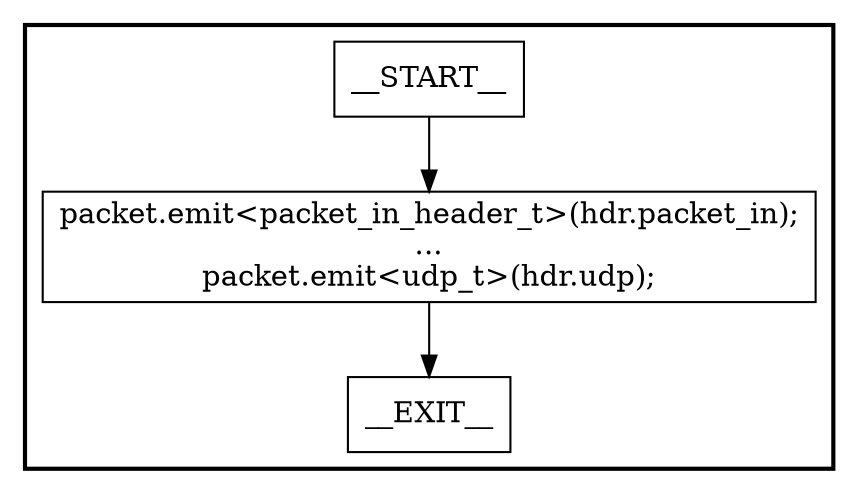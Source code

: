 digraph deparser {
subgraph cluster {
graph [
label="", labeljust=r, style=bold];
0[label=__START__, margin="", shape=rectangle, style=solid];
1[label=__EXIT__, margin="", shape=rectangle, style=solid];
2[label="packet.emit<packet_in_header_t>(hdr.packet_in);
...
packet.emit<udp_t>(hdr.udp);", margin="", shape=rectangle, style=solid];
0 -> 2[label=""];
2 -> 1[label=""];
}
}
